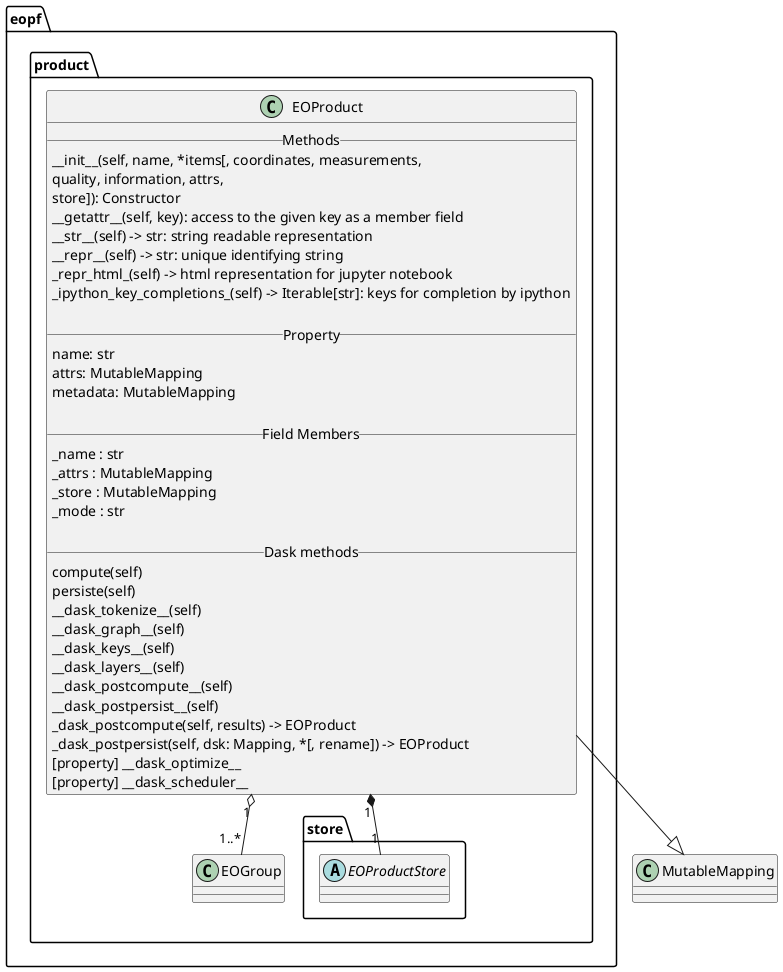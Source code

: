 @startuml
package eopf.product {
    class EOProduct {
        ' EOProduct class shall implement Python magic/dunder methods necessary to emulate MutableMapping[Hashable, Group] type. The (Hashable) 'key' being the name of the group.
        __ Methods __
        __init__(self, name, *items[, coordinates, measurements,
            quality, information, attrs,
            store]): Constructor
        __getattr__(self, key): access to the given key as a member field
        __str__(self) -> str: string readable representation
        __repr__(self) -> str: unique identifying string
        _repr_html_(self) -> html representation for jupyter notebook
        _ipython_key_completions_(self) -> Iterable[str]: keys for completion by ipython

        __ Property __
        name: str
        attrs: MutableMapping
        metadata: MutableMapping

        __ Field Members __
        _name : str
        _attrs : MutableMapping
        _store : MutableMapping
        ' reading/writing mode
        _mode : str

        __ Dask methods __
        compute(self)
        persiste(self)
        __dask_tokenize__(self)
        __dask_graph__(self)
        __dask_keys__(self)
        __dask_layers__(self)
        __dask_postcompute__(self)
        __dask_postpersist__(self)
        _dask_postcompute(self, results) -> EOProduct
        _dask_postpersist(self, dsk: Mapping, *[, rename]) -> EOProduct
        [property] __dask_optimize__
        [property] __dask_scheduler__
    }
    package store {
        abstract EOProductStore
    }
    EOProduct "1" o-- "1..*" EOGroup
}

EOProduct --|> MutableMapping

EOProduct "1" *-- "1" EOProductStore
@enduml
